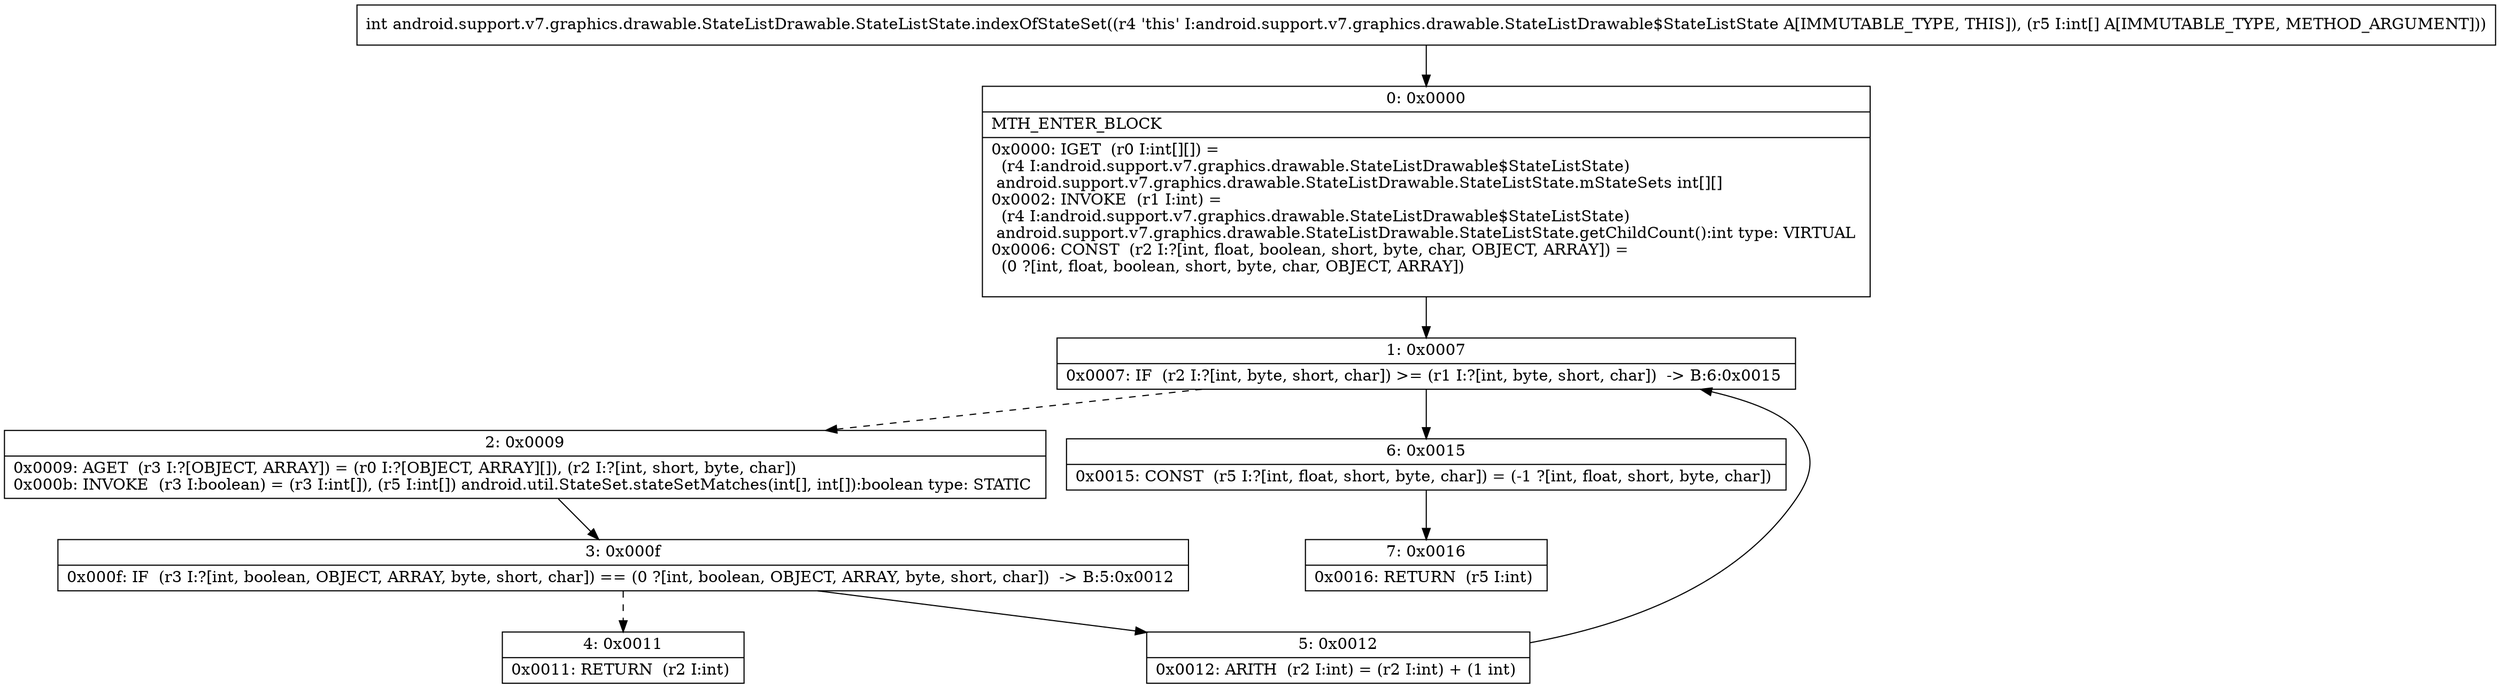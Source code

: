 digraph "CFG forandroid.support.v7.graphics.drawable.StateListDrawable.StateListState.indexOfStateSet([I)I" {
Node_0 [shape=record,label="{0\:\ 0x0000|MTH_ENTER_BLOCK\l|0x0000: IGET  (r0 I:int[][]) = \l  (r4 I:android.support.v7.graphics.drawable.StateListDrawable$StateListState)\l android.support.v7.graphics.drawable.StateListDrawable.StateListState.mStateSets int[][] \l0x0002: INVOKE  (r1 I:int) = \l  (r4 I:android.support.v7.graphics.drawable.StateListDrawable$StateListState)\l android.support.v7.graphics.drawable.StateListDrawable.StateListState.getChildCount():int type: VIRTUAL \l0x0006: CONST  (r2 I:?[int, float, boolean, short, byte, char, OBJECT, ARRAY]) = \l  (0 ?[int, float, boolean, short, byte, char, OBJECT, ARRAY])\l \l}"];
Node_1 [shape=record,label="{1\:\ 0x0007|0x0007: IF  (r2 I:?[int, byte, short, char]) \>= (r1 I:?[int, byte, short, char])  \-\> B:6:0x0015 \l}"];
Node_2 [shape=record,label="{2\:\ 0x0009|0x0009: AGET  (r3 I:?[OBJECT, ARRAY]) = (r0 I:?[OBJECT, ARRAY][]), (r2 I:?[int, short, byte, char]) \l0x000b: INVOKE  (r3 I:boolean) = (r3 I:int[]), (r5 I:int[]) android.util.StateSet.stateSetMatches(int[], int[]):boolean type: STATIC \l}"];
Node_3 [shape=record,label="{3\:\ 0x000f|0x000f: IF  (r3 I:?[int, boolean, OBJECT, ARRAY, byte, short, char]) == (0 ?[int, boolean, OBJECT, ARRAY, byte, short, char])  \-\> B:5:0x0012 \l}"];
Node_4 [shape=record,label="{4\:\ 0x0011|0x0011: RETURN  (r2 I:int) \l}"];
Node_5 [shape=record,label="{5\:\ 0x0012|0x0012: ARITH  (r2 I:int) = (r2 I:int) + (1 int) \l}"];
Node_6 [shape=record,label="{6\:\ 0x0015|0x0015: CONST  (r5 I:?[int, float, short, byte, char]) = (\-1 ?[int, float, short, byte, char]) \l}"];
Node_7 [shape=record,label="{7\:\ 0x0016|0x0016: RETURN  (r5 I:int) \l}"];
MethodNode[shape=record,label="{int android.support.v7.graphics.drawable.StateListDrawable.StateListState.indexOfStateSet((r4 'this' I:android.support.v7.graphics.drawable.StateListDrawable$StateListState A[IMMUTABLE_TYPE, THIS]), (r5 I:int[] A[IMMUTABLE_TYPE, METHOD_ARGUMENT])) }"];
MethodNode -> Node_0;
Node_0 -> Node_1;
Node_1 -> Node_2[style=dashed];
Node_1 -> Node_6;
Node_2 -> Node_3;
Node_3 -> Node_4[style=dashed];
Node_3 -> Node_5;
Node_5 -> Node_1;
Node_6 -> Node_7;
}

